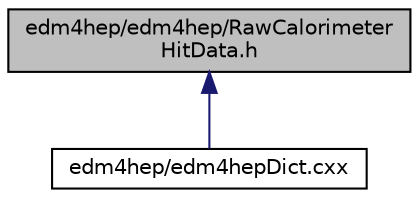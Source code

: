 digraph "edm4hep/edm4hep/RawCalorimeterHitData.h"
{
 // LATEX_PDF_SIZE
  edge [fontname="Helvetica",fontsize="10",labelfontname="Helvetica",labelfontsize="10"];
  node [fontname="Helvetica",fontsize="10",shape=record];
  Node1 [label="edm4hep/edm4hep/RawCalorimeter\lHitData.h",height=0.2,width=0.4,color="black", fillcolor="grey75", style="filled", fontcolor="black",tooltip=" "];
  Node1 -> Node2 [dir="back",color="midnightblue",fontsize="10",style="solid",fontname="Helvetica"];
  Node2 [label="edm4hep/edm4hepDict.cxx",height=0.2,width=0.4,color="black", fillcolor="white", style="filled",URL="$edm4hep_dict_8cxx.html",tooltip=" "];
}
